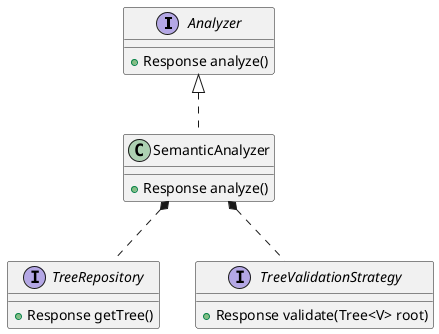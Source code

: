 @startuml
'https://plantuml.com/class-diagram

interface Analyzer{
    + Response analyze()
}

class SemanticAnalyzer{
    + Response analyze()
}

interface TreeRepository{
    + Response getTree()
}

interface TreeValidationStrategy{
    + Response validate(Tree<V> root)
}

Analyzer <|.. SemanticAnalyzer

SemanticAnalyzer *.. TreeRepository
SemanticAnalyzer *.. TreeValidationStrategy
@enduml